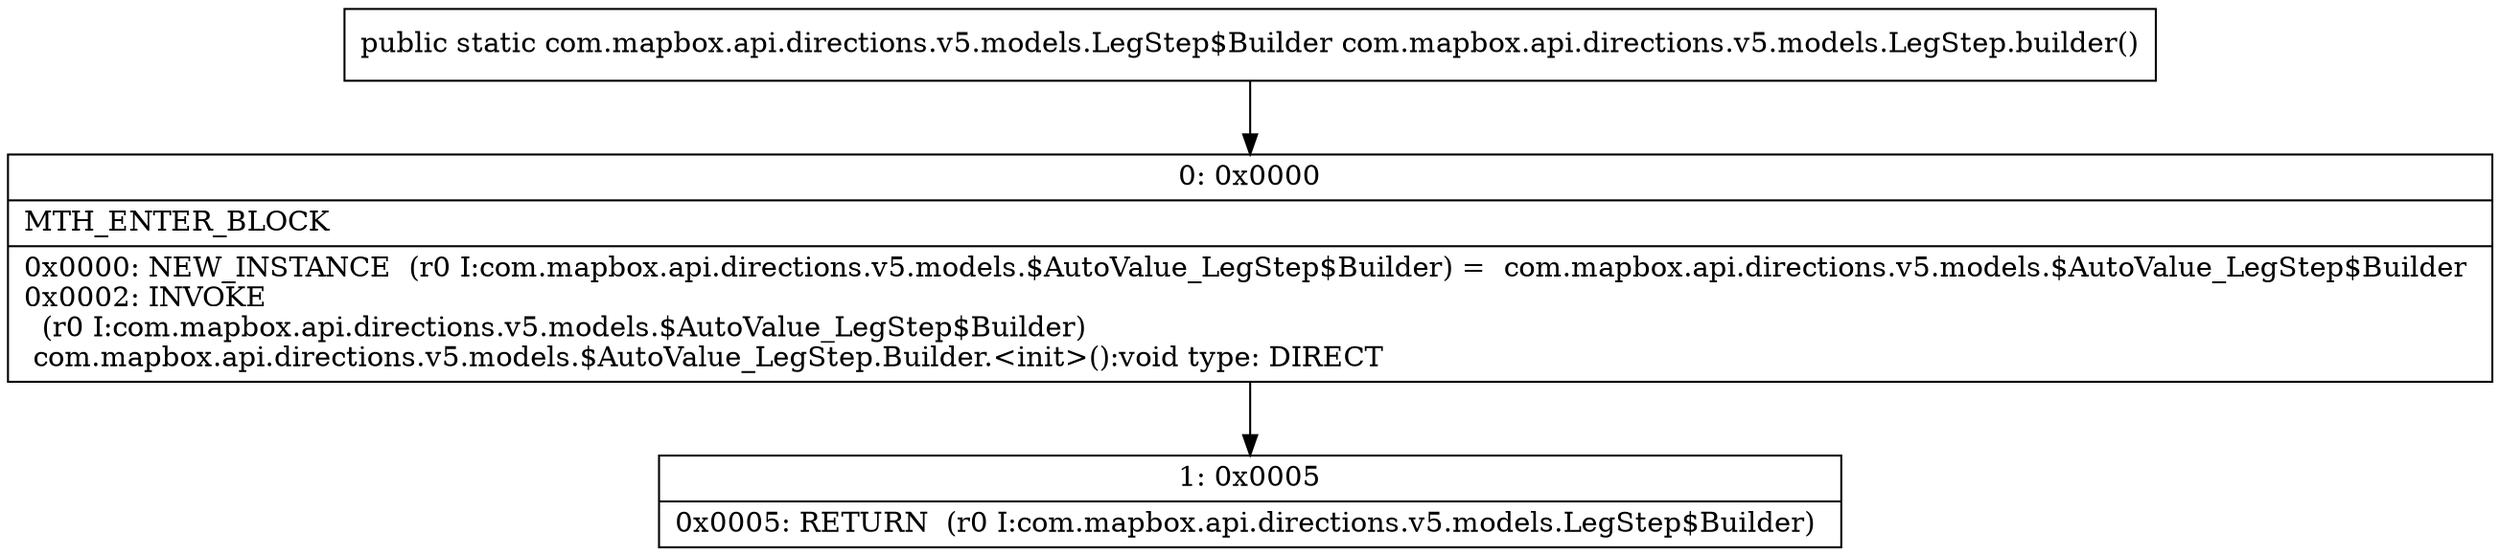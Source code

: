 digraph "CFG forcom.mapbox.api.directions.v5.models.LegStep.builder()Lcom\/mapbox\/api\/directions\/v5\/models\/LegStep$Builder;" {
Node_0 [shape=record,label="{0\:\ 0x0000|MTH_ENTER_BLOCK\l|0x0000: NEW_INSTANCE  (r0 I:com.mapbox.api.directions.v5.models.$AutoValue_LegStep$Builder) =  com.mapbox.api.directions.v5.models.$AutoValue_LegStep$Builder \l0x0002: INVOKE  \l  (r0 I:com.mapbox.api.directions.v5.models.$AutoValue_LegStep$Builder)\l com.mapbox.api.directions.v5.models.$AutoValue_LegStep.Builder.\<init\>():void type: DIRECT \l}"];
Node_1 [shape=record,label="{1\:\ 0x0005|0x0005: RETURN  (r0 I:com.mapbox.api.directions.v5.models.LegStep$Builder) \l}"];
MethodNode[shape=record,label="{public static com.mapbox.api.directions.v5.models.LegStep$Builder com.mapbox.api.directions.v5.models.LegStep.builder() }"];
MethodNode -> Node_0;
Node_0 -> Node_1;
}

